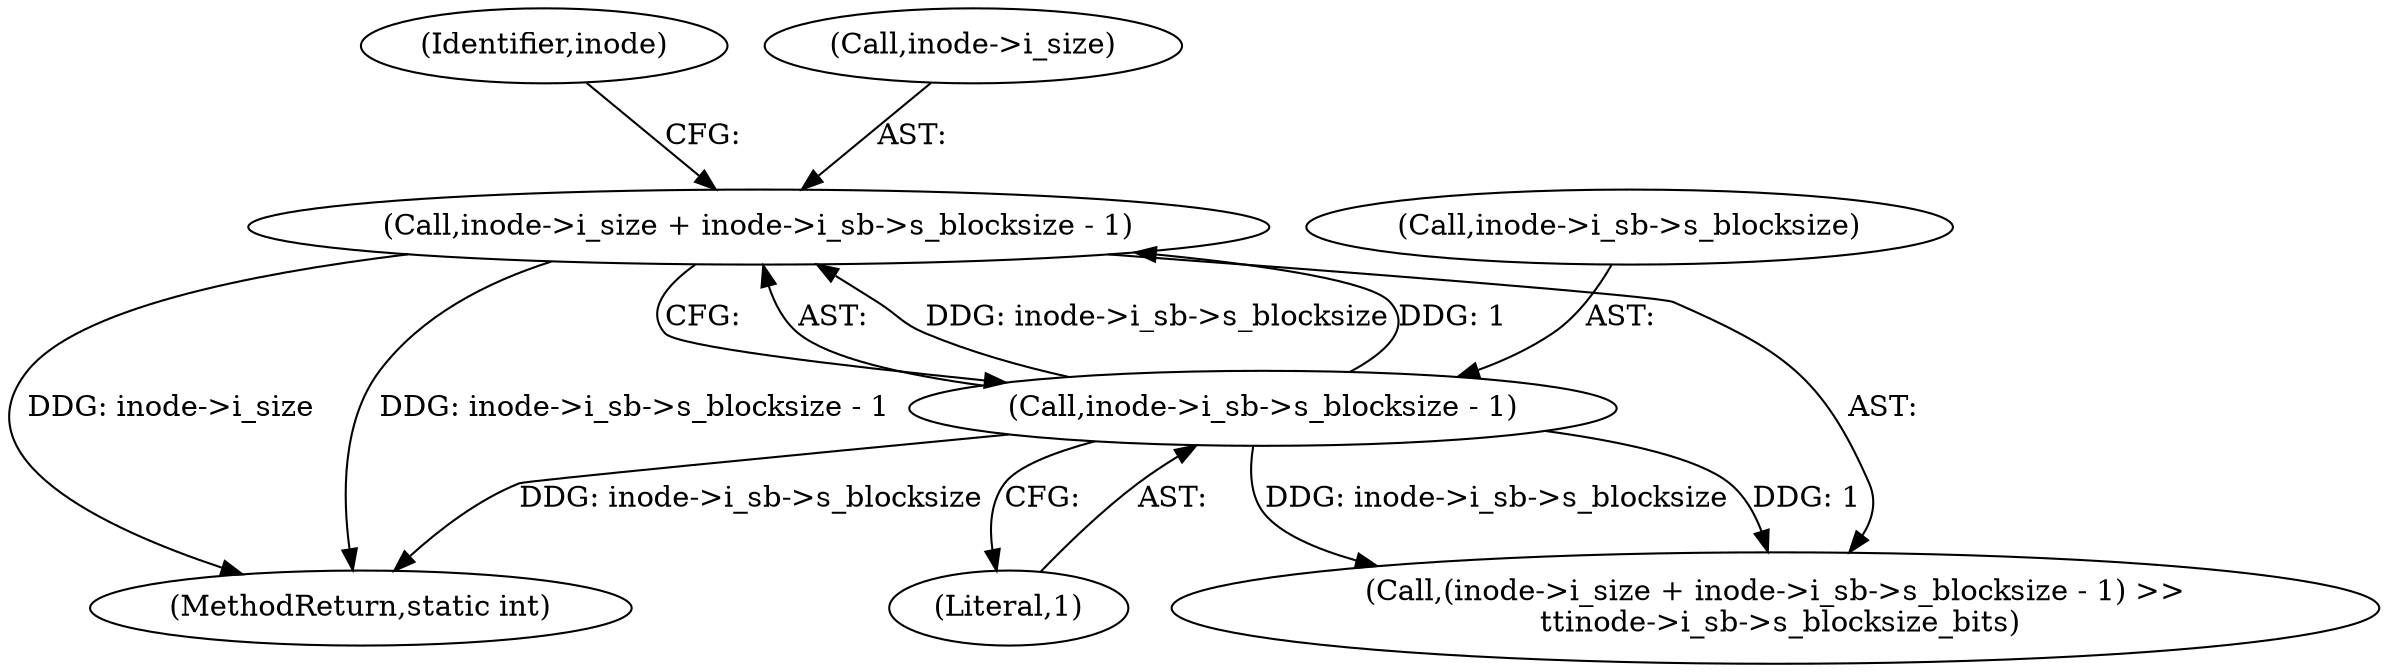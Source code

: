 digraph "0_linux_667eff35a1f56fa74ce98a0c7c29a40adc1ba4e3_0@pointer" {
"1000133" [label="(Call,inode->i_size + inode->i_sb->s_blocksize - 1)"];
"1000137" [label="(Call,inode->i_sb->s_blocksize - 1)"];
"1000138" [label="(Call,inode->i_sb->s_blocksize)"];
"1000146" [label="(Identifier,inode)"];
"1000134" [label="(Call,inode->i_size)"];
"1000133" [label="(Call,inode->i_size + inode->i_sb->s_blocksize - 1)"];
"1000137" [label="(Call,inode->i_sb->s_blocksize - 1)"];
"1000213" [label="(MethodReturn,static int)"];
"1000143" [label="(Literal,1)"];
"1000132" [label="(Call,(inode->i_size + inode->i_sb->s_blocksize - 1) >>\n \t\tinode->i_sb->s_blocksize_bits)"];
"1000133" -> "1000132"  [label="AST: "];
"1000133" -> "1000137"  [label="CFG: "];
"1000134" -> "1000133"  [label="AST: "];
"1000137" -> "1000133"  [label="AST: "];
"1000146" -> "1000133"  [label="CFG: "];
"1000133" -> "1000213"  [label="DDG: inode->i_size"];
"1000133" -> "1000213"  [label="DDG: inode->i_sb->s_blocksize - 1"];
"1000137" -> "1000133"  [label="DDG: inode->i_sb->s_blocksize"];
"1000137" -> "1000133"  [label="DDG: 1"];
"1000137" -> "1000143"  [label="CFG: "];
"1000138" -> "1000137"  [label="AST: "];
"1000143" -> "1000137"  [label="AST: "];
"1000137" -> "1000213"  [label="DDG: inode->i_sb->s_blocksize"];
"1000137" -> "1000132"  [label="DDG: inode->i_sb->s_blocksize"];
"1000137" -> "1000132"  [label="DDG: 1"];
}
